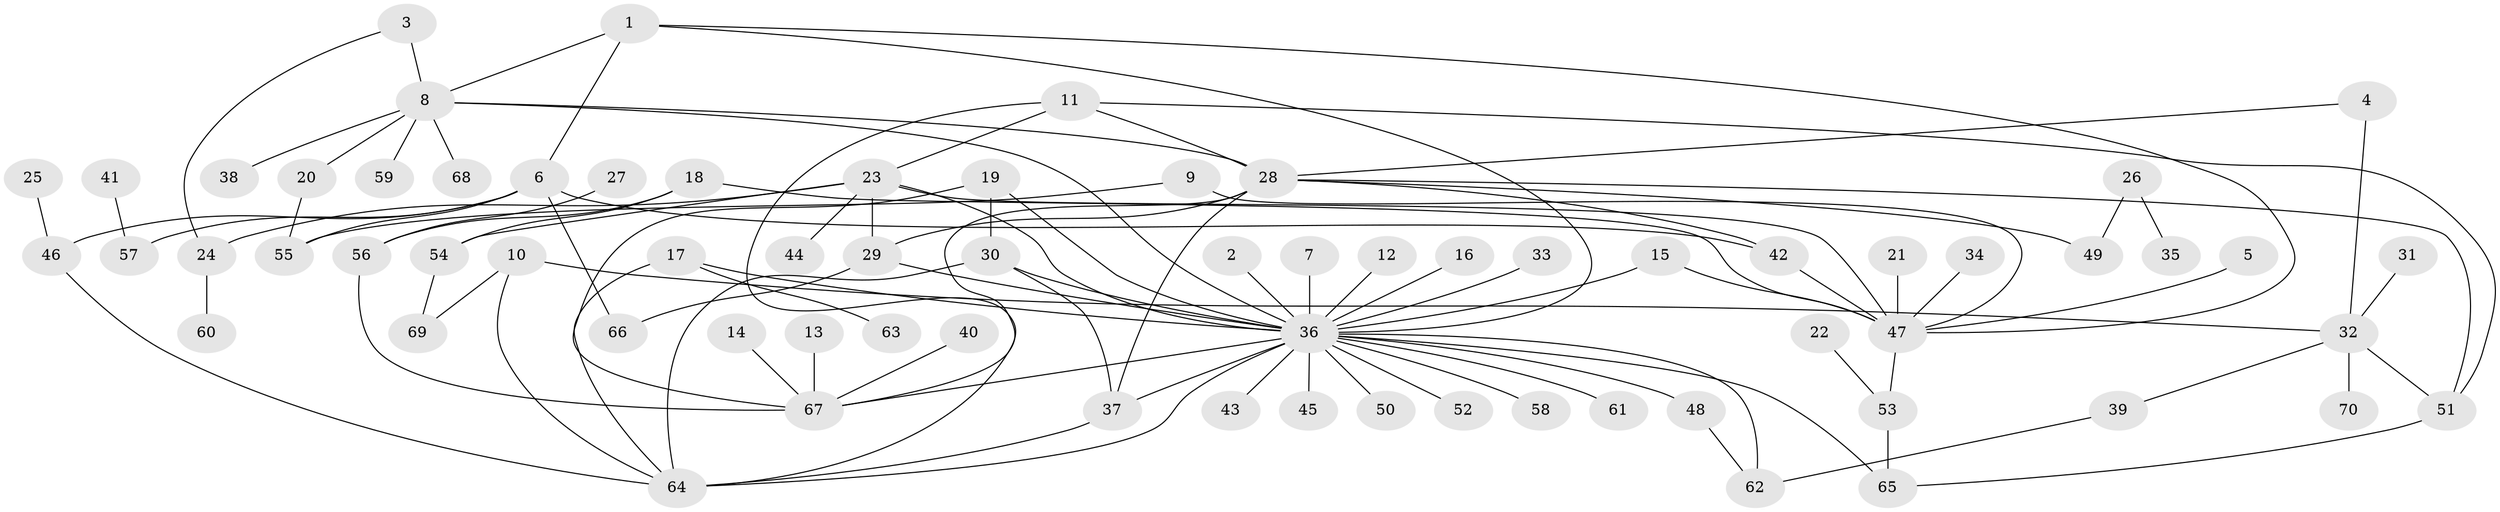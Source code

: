 // original degree distribution, {4: 0.05, 10: 0.007142857142857143, 13: 0.007142857142857143, 28: 0.007142857142857143, 1: 0.5285714285714286, 6: 0.02142857142857143, 3: 0.11428571428571428, 9: 0.014285714285714285, 8: 0.02142857142857143, 11: 0.007142857142857143, 2: 0.19285714285714287, 5: 0.02857142857142857}
// Generated by graph-tools (version 1.1) at 2025/01/03/09/25 03:01:54]
// undirected, 70 vertices, 101 edges
graph export_dot {
graph [start="1"]
  node [color=gray90,style=filled];
  1;
  2;
  3;
  4;
  5;
  6;
  7;
  8;
  9;
  10;
  11;
  12;
  13;
  14;
  15;
  16;
  17;
  18;
  19;
  20;
  21;
  22;
  23;
  24;
  25;
  26;
  27;
  28;
  29;
  30;
  31;
  32;
  33;
  34;
  35;
  36;
  37;
  38;
  39;
  40;
  41;
  42;
  43;
  44;
  45;
  46;
  47;
  48;
  49;
  50;
  51;
  52;
  53;
  54;
  55;
  56;
  57;
  58;
  59;
  60;
  61;
  62;
  63;
  64;
  65;
  66;
  67;
  68;
  69;
  70;
  1 -- 6 [weight=1.0];
  1 -- 8 [weight=1.0];
  1 -- 36 [weight=1.0];
  1 -- 47 [weight=1.0];
  2 -- 36 [weight=1.0];
  3 -- 8 [weight=1.0];
  3 -- 24 [weight=1.0];
  4 -- 28 [weight=1.0];
  4 -- 32 [weight=1.0];
  5 -- 47 [weight=1.0];
  6 -- 42 [weight=1.0];
  6 -- 46 [weight=1.0];
  6 -- 55 [weight=1.0];
  6 -- 57 [weight=1.0];
  6 -- 66 [weight=1.0];
  7 -- 36 [weight=1.0];
  8 -- 20 [weight=1.0];
  8 -- 28 [weight=1.0];
  8 -- 36 [weight=1.0];
  8 -- 38 [weight=1.0];
  8 -- 59 [weight=1.0];
  8 -- 68 [weight=1.0];
  9 -- 47 [weight=1.0];
  9 -- 55 [weight=1.0];
  10 -- 32 [weight=1.0];
  10 -- 64 [weight=1.0];
  10 -- 69 [weight=1.0];
  11 -- 23 [weight=1.0];
  11 -- 28 [weight=1.0];
  11 -- 51 [weight=1.0];
  11 -- 64 [weight=1.0];
  12 -- 36 [weight=1.0];
  13 -- 67 [weight=1.0];
  14 -- 67 [weight=1.0];
  15 -- 36 [weight=1.0];
  15 -- 47 [weight=1.0];
  16 -- 36 [weight=1.0];
  17 -- 36 [weight=1.0];
  17 -- 63 [weight=1.0];
  17 -- 64 [weight=1.0];
  18 -- 47 [weight=1.0];
  18 -- 54 [weight=1.0];
  18 -- 56 [weight=1.0];
  19 -- 30 [weight=1.0];
  19 -- 36 [weight=1.0];
  19 -- 67 [weight=1.0];
  20 -- 55 [weight=1.0];
  21 -- 47 [weight=1.0];
  22 -- 53 [weight=1.0];
  23 -- 24 [weight=1.0];
  23 -- 29 [weight=1.0];
  23 -- 36 [weight=1.0];
  23 -- 44 [weight=1.0];
  23 -- 47 [weight=1.0];
  23 -- 54 [weight=1.0];
  24 -- 60 [weight=1.0];
  25 -- 46 [weight=1.0];
  26 -- 35 [weight=1.0];
  26 -- 49 [weight=1.0];
  27 -- 56 [weight=1.0];
  28 -- 29 [weight=1.0];
  28 -- 37 [weight=1.0];
  28 -- 42 [weight=1.0];
  28 -- 49 [weight=1.0];
  28 -- 51 [weight=1.0];
  28 -- 67 [weight=1.0];
  29 -- 36 [weight=1.0];
  29 -- 66 [weight=1.0];
  30 -- 36 [weight=1.0];
  30 -- 37 [weight=1.0];
  30 -- 64 [weight=1.0];
  31 -- 32 [weight=1.0];
  32 -- 39 [weight=1.0];
  32 -- 51 [weight=1.0];
  32 -- 70 [weight=1.0];
  33 -- 36 [weight=1.0];
  34 -- 47 [weight=1.0];
  36 -- 37 [weight=1.0];
  36 -- 43 [weight=1.0];
  36 -- 45 [weight=1.0];
  36 -- 48 [weight=1.0];
  36 -- 50 [weight=1.0];
  36 -- 52 [weight=1.0];
  36 -- 58 [weight=1.0];
  36 -- 61 [weight=1.0];
  36 -- 62 [weight=1.0];
  36 -- 64 [weight=1.0];
  36 -- 65 [weight=1.0];
  36 -- 67 [weight=1.0];
  37 -- 64 [weight=1.0];
  39 -- 62 [weight=1.0];
  40 -- 67 [weight=1.0];
  41 -- 57 [weight=1.0];
  42 -- 47 [weight=1.0];
  46 -- 64 [weight=1.0];
  47 -- 53 [weight=1.0];
  48 -- 62 [weight=1.0];
  51 -- 65 [weight=1.0];
  53 -- 65 [weight=1.0];
  54 -- 69 [weight=1.0];
  56 -- 67 [weight=1.0];
}
